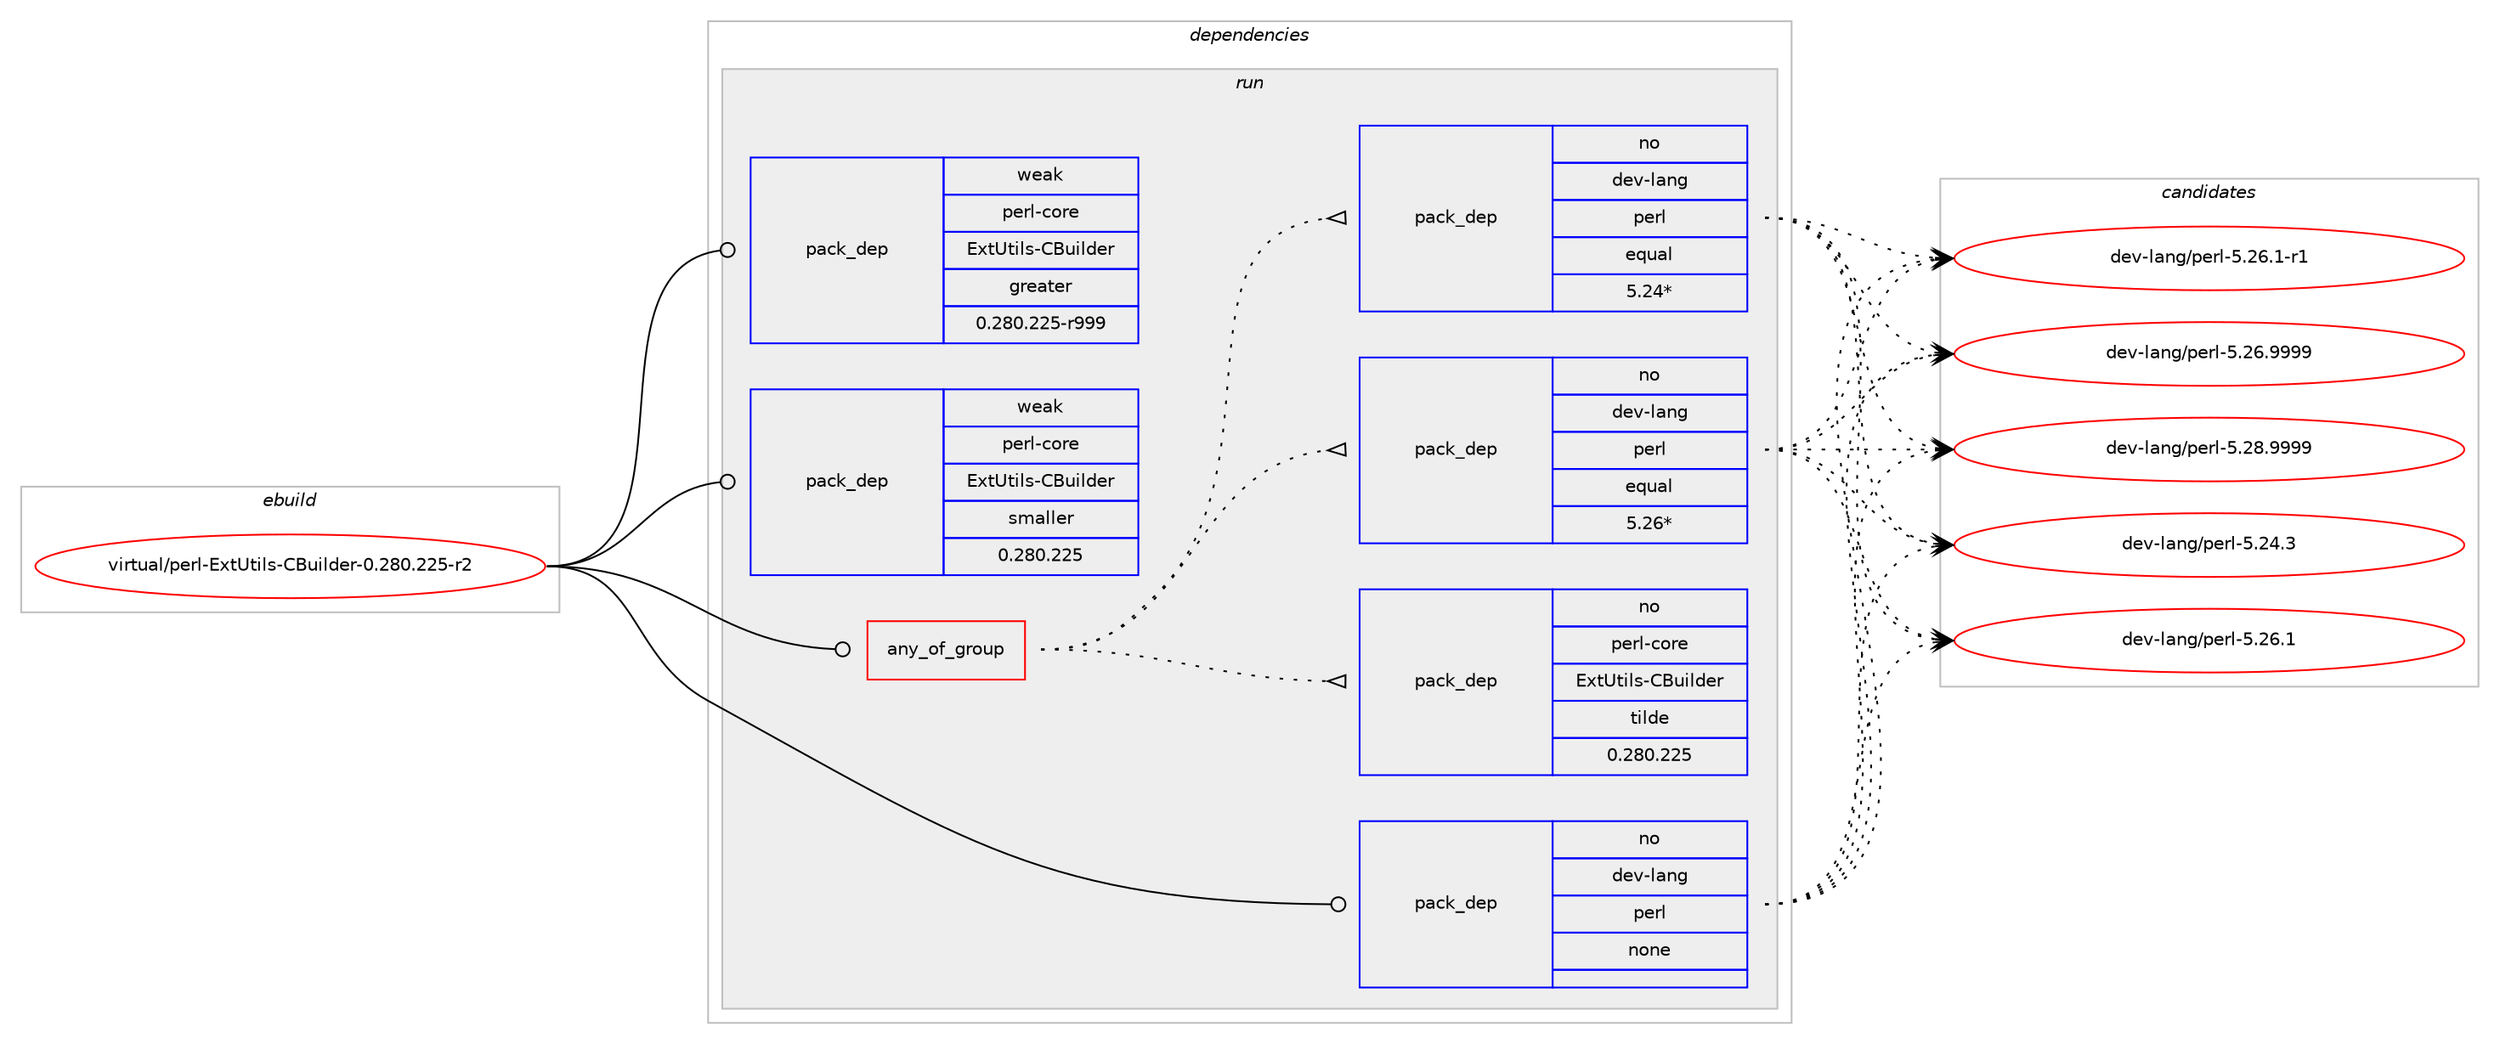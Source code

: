 digraph prolog {

# *************
# Graph options
# *************

newrank=true;
concentrate=true;
compound=true;
graph [rankdir=LR,fontname=Helvetica,fontsize=10,ranksep=1.5];#, ranksep=2.5, nodesep=0.2];
edge  [arrowhead=vee];
node  [fontname=Helvetica,fontsize=10];

# **********
# The ebuild
# **********

subgraph cluster_leftcol {
color=gray;
rank=same;
label=<<i>ebuild</i>>;
id [label="virtual/perl-ExtUtils-CBuilder-0.280.225-r2", color=red, width=4, href="../virtual/perl-ExtUtils-CBuilder-0.280.225-r2.svg"];
}

# ****************
# The dependencies
# ****************

subgraph cluster_midcol {
color=gray;
label=<<i>dependencies</i>>;
subgraph cluster_compile {
fillcolor="#eeeeee";
style=filled;
label=<<i>compile</i>>;
}
subgraph cluster_compileandrun {
fillcolor="#eeeeee";
style=filled;
label=<<i>compile and run</i>>;
}
subgraph cluster_run {
fillcolor="#eeeeee";
style=filled;
label=<<i>run</i>>;
subgraph any40 {
dependency5770 [label=<<TABLE BORDER="0" CELLBORDER="1" CELLSPACING="0" CELLPADDING="4"><TR><TD CELLPADDING="10">any_of_group</TD></TR></TABLE>>, shape=none, color=red];subgraph pack5318 {
dependency5771 [label=<<TABLE BORDER="0" CELLBORDER="1" CELLSPACING="0" CELLPADDING="4" WIDTH="220"><TR><TD ROWSPAN="6" CELLPADDING="30">pack_dep</TD></TR><TR><TD WIDTH="110">no</TD></TR><TR><TD>dev-lang</TD></TR><TR><TD>perl</TD></TR><TR><TD>equal</TD></TR><TR><TD>5.26*</TD></TR></TABLE>>, shape=none, color=blue];
}
dependency5770:e -> dependency5771:w [weight=20,style="dotted",arrowhead="oinv"];
subgraph pack5319 {
dependency5772 [label=<<TABLE BORDER="0" CELLBORDER="1" CELLSPACING="0" CELLPADDING="4" WIDTH="220"><TR><TD ROWSPAN="6" CELLPADDING="30">pack_dep</TD></TR><TR><TD WIDTH="110">no</TD></TR><TR><TD>dev-lang</TD></TR><TR><TD>perl</TD></TR><TR><TD>equal</TD></TR><TR><TD>5.24*</TD></TR></TABLE>>, shape=none, color=blue];
}
dependency5770:e -> dependency5772:w [weight=20,style="dotted",arrowhead="oinv"];
subgraph pack5320 {
dependency5773 [label=<<TABLE BORDER="0" CELLBORDER="1" CELLSPACING="0" CELLPADDING="4" WIDTH="220"><TR><TD ROWSPAN="6" CELLPADDING="30">pack_dep</TD></TR><TR><TD WIDTH="110">no</TD></TR><TR><TD>perl-core</TD></TR><TR><TD>ExtUtils-CBuilder</TD></TR><TR><TD>tilde</TD></TR><TR><TD>0.280.225</TD></TR></TABLE>>, shape=none, color=blue];
}
dependency5770:e -> dependency5773:w [weight=20,style="dotted",arrowhead="oinv"];
}
id:e -> dependency5770:w [weight=20,style="solid",arrowhead="odot"];
subgraph pack5321 {
dependency5774 [label=<<TABLE BORDER="0" CELLBORDER="1" CELLSPACING="0" CELLPADDING="4" WIDTH="220"><TR><TD ROWSPAN="6" CELLPADDING="30">pack_dep</TD></TR><TR><TD WIDTH="110">no</TD></TR><TR><TD>dev-lang</TD></TR><TR><TD>perl</TD></TR><TR><TD>none</TD></TR><TR><TD></TD></TR></TABLE>>, shape=none, color=blue];
}
id:e -> dependency5774:w [weight=20,style="solid",arrowhead="odot"];
subgraph pack5322 {
dependency5775 [label=<<TABLE BORDER="0" CELLBORDER="1" CELLSPACING="0" CELLPADDING="4" WIDTH="220"><TR><TD ROWSPAN="6" CELLPADDING="30">pack_dep</TD></TR><TR><TD WIDTH="110">weak</TD></TR><TR><TD>perl-core</TD></TR><TR><TD>ExtUtils-CBuilder</TD></TR><TR><TD>greater</TD></TR><TR><TD>0.280.225-r999</TD></TR></TABLE>>, shape=none, color=blue];
}
id:e -> dependency5775:w [weight=20,style="solid",arrowhead="odot"];
subgraph pack5323 {
dependency5776 [label=<<TABLE BORDER="0" CELLBORDER="1" CELLSPACING="0" CELLPADDING="4" WIDTH="220"><TR><TD ROWSPAN="6" CELLPADDING="30">pack_dep</TD></TR><TR><TD WIDTH="110">weak</TD></TR><TR><TD>perl-core</TD></TR><TR><TD>ExtUtils-CBuilder</TD></TR><TR><TD>smaller</TD></TR><TR><TD>0.280.225</TD></TR></TABLE>>, shape=none, color=blue];
}
id:e -> dependency5776:w [weight=20,style="solid",arrowhead="odot"];
}
}

# **************
# The candidates
# **************

subgraph cluster_choices {
rank=same;
color=gray;
label=<<i>candidates</i>>;

subgraph choice5318 {
color=black;
nodesep=1;
choice10010111845108971101034711210111410845534650524651 [label="dev-lang/perl-5.24.3", color=red, width=4,href="../dev-lang/perl-5.24.3.svg"];
choice10010111845108971101034711210111410845534650544649 [label="dev-lang/perl-5.26.1", color=red, width=4,href="../dev-lang/perl-5.26.1.svg"];
choice100101118451089711010347112101114108455346505446494511449 [label="dev-lang/perl-5.26.1-r1", color=red, width=4,href="../dev-lang/perl-5.26.1-r1.svg"];
choice10010111845108971101034711210111410845534650544657575757 [label="dev-lang/perl-5.26.9999", color=red, width=4,href="../dev-lang/perl-5.26.9999.svg"];
choice10010111845108971101034711210111410845534650564657575757 [label="dev-lang/perl-5.28.9999", color=red, width=4,href="../dev-lang/perl-5.28.9999.svg"];
dependency5771:e -> choice10010111845108971101034711210111410845534650524651:w [style=dotted,weight="100"];
dependency5771:e -> choice10010111845108971101034711210111410845534650544649:w [style=dotted,weight="100"];
dependency5771:e -> choice100101118451089711010347112101114108455346505446494511449:w [style=dotted,weight="100"];
dependency5771:e -> choice10010111845108971101034711210111410845534650544657575757:w [style=dotted,weight="100"];
dependency5771:e -> choice10010111845108971101034711210111410845534650564657575757:w [style=dotted,weight="100"];
}
subgraph choice5319 {
color=black;
nodesep=1;
choice10010111845108971101034711210111410845534650524651 [label="dev-lang/perl-5.24.3", color=red, width=4,href="../dev-lang/perl-5.24.3.svg"];
choice10010111845108971101034711210111410845534650544649 [label="dev-lang/perl-5.26.1", color=red, width=4,href="../dev-lang/perl-5.26.1.svg"];
choice100101118451089711010347112101114108455346505446494511449 [label="dev-lang/perl-5.26.1-r1", color=red, width=4,href="../dev-lang/perl-5.26.1-r1.svg"];
choice10010111845108971101034711210111410845534650544657575757 [label="dev-lang/perl-5.26.9999", color=red, width=4,href="../dev-lang/perl-5.26.9999.svg"];
choice10010111845108971101034711210111410845534650564657575757 [label="dev-lang/perl-5.28.9999", color=red, width=4,href="../dev-lang/perl-5.28.9999.svg"];
dependency5772:e -> choice10010111845108971101034711210111410845534650524651:w [style=dotted,weight="100"];
dependency5772:e -> choice10010111845108971101034711210111410845534650544649:w [style=dotted,weight="100"];
dependency5772:e -> choice100101118451089711010347112101114108455346505446494511449:w [style=dotted,weight="100"];
dependency5772:e -> choice10010111845108971101034711210111410845534650544657575757:w [style=dotted,weight="100"];
dependency5772:e -> choice10010111845108971101034711210111410845534650564657575757:w [style=dotted,weight="100"];
}
subgraph choice5320 {
color=black;
nodesep=1;
}
subgraph choice5321 {
color=black;
nodesep=1;
choice10010111845108971101034711210111410845534650524651 [label="dev-lang/perl-5.24.3", color=red, width=4,href="../dev-lang/perl-5.24.3.svg"];
choice10010111845108971101034711210111410845534650544649 [label="dev-lang/perl-5.26.1", color=red, width=4,href="../dev-lang/perl-5.26.1.svg"];
choice100101118451089711010347112101114108455346505446494511449 [label="dev-lang/perl-5.26.1-r1", color=red, width=4,href="../dev-lang/perl-5.26.1-r1.svg"];
choice10010111845108971101034711210111410845534650544657575757 [label="dev-lang/perl-5.26.9999", color=red, width=4,href="../dev-lang/perl-5.26.9999.svg"];
choice10010111845108971101034711210111410845534650564657575757 [label="dev-lang/perl-5.28.9999", color=red, width=4,href="../dev-lang/perl-5.28.9999.svg"];
dependency5774:e -> choice10010111845108971101034711210111410845534650524651:w [style=dotted,weight="100"];
dependency5774:e -> choice10010111845108971101034711210111410845534650544649:w [style=dotted,weight="100"];
dependency5774:e -> choice100101118451089711010347112101114108455346505446494511449:w [style=dotted,weight="100"];
dependency5774:e -> choice10010111845108971101034711210111410845534650544657575757:w [style=dotted,weight="100"];
dependency5774:e -> choice10010111845108971101034711210111410845534650564657575757:w [style=dotted,weight="100"];
}
subgraph choice5322 {
color=black;
nodesep=1;
}
subgraph choice5323 {
color=black;
nodesep=1;
}
}

}
